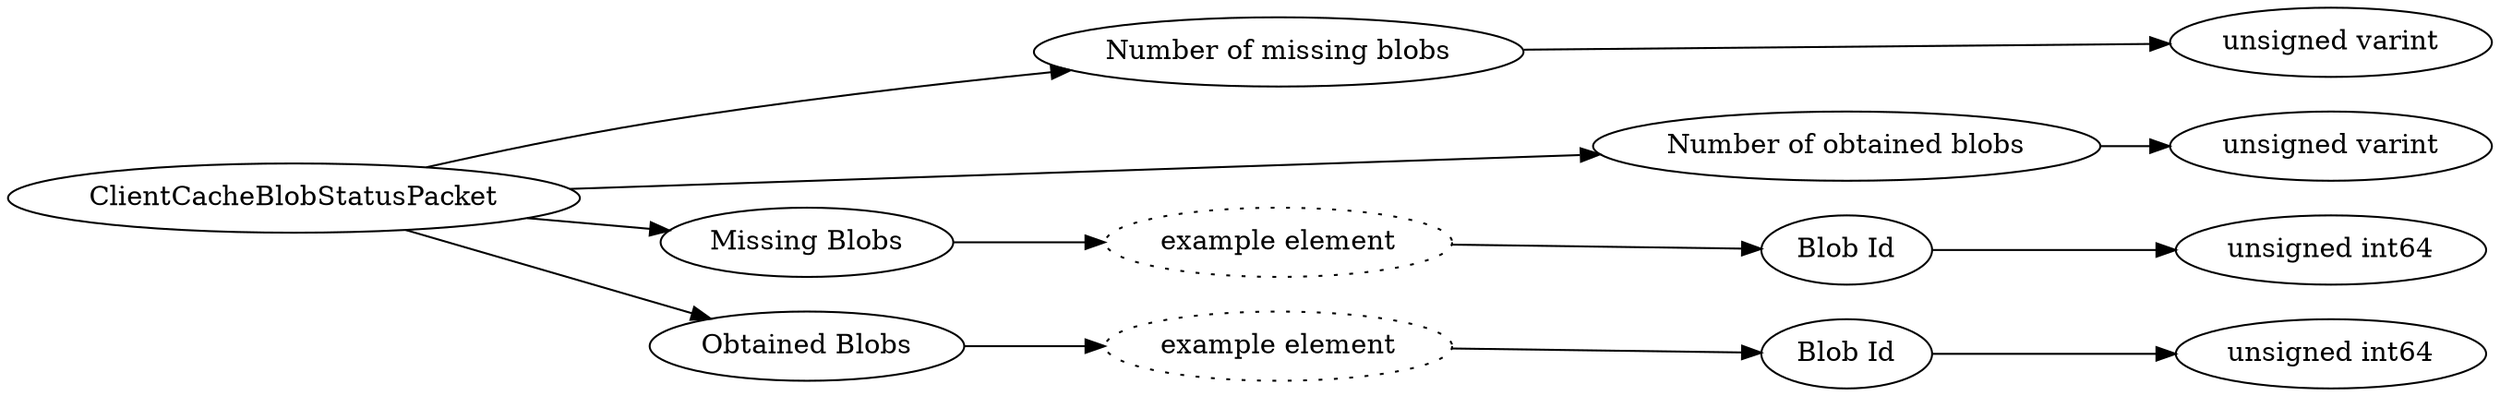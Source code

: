 digraph "ClientCacheBlobStatusPacket" {
rankdir = LR
0
0 -> 1
1 -> 2
0 -> 3
3 -> 4
0 -> 5
5 -> 6
6 -> 7
7 -> 8
0 -> 9
9 -> 10
10 -> 11
11 -> 12

0 [label="ClientCacheBlobStatusPacket",comment="name: \"ClientCacheBlobStatusPacket\", typeName: \"\", id: 0, branchId: 135, recurseId: -1, attributes: 0, notes: \"\""];
1 [label="Number of missing blobs",comment="name: \"Number of missing blobs\", typeName: \"\", id: 1, branchId: 0, recurseId: -1, attributes: 0, notes: \"\""];
2 [label="unsigned varint",comment="name: \"unsigned varint\", typeName: \"\", id: 2, branchId: 0, recurseId: -1, attributes: 512, notes: \"\""];
3 [label="Number of obtained blobs",comment="name: \"Number of obtained blobs\", typeName: \"\", id: 3, branchId: 0, recurseId: -1, attributes: 0, notes: \"\""];
4 [label="unsigned varint",comment="name: \"unsigned varint\", typeName: \"\", id: 4, branchId: 0, recurseId: -1, attributes: 512, notes: \"\""];
5 [label="Missing Blobs",comment="name: \"Missing Blobs\", typeName: \"\", id: 5, branchId: 0, recurseId: -1, attributes: 8, notes: \"\""];
6 [label="example element",style=dotted,comment="name: \"example element\", typeName: \"\", id: 6, branchId: 0, recurseId: -1, attributes: 16, notes: \"\""];
7 [label="Blob Id",comment="name: \"Blob Id\", typeName: \"\", id: 7, branchId: 0, recurseId: -1, attributes: 0, notes: \"\""];
8 [label="unsigned int64",comment="name: \"unsigned int64\", typeName: \"\", id: 8, branchId: 0, recurseId: -1, attributes: 512, notes: \"\""];
9 [label="Obtained Blobs",comment="name: \"Obtained Blobs\", typeName: \"\", id: 9, branchId: 0, recurseId: -1, attributes: 8, notes: \"\""];
10 [label="example element",style=dotted,comment="name: \"example element\", typeName: \"\", id: 10, branchId: 0, recurseId: -1, attributes: 16, notes: \"\""];
11 [label="Blob Id",comment="name: \"Blob Id\", typeName: \"\", id: 11, branchId: 0, recurseId: -1, attributes: 0, notes: \"\""];
12 [label="unsigned int64",comment="name: \"unsigned int64\", typeName: \"\", id: 12, branchId: 0, recurseId: -1, attributes: 512, notes: \"\""];
{ rank = max;2;4;8;12}

}
